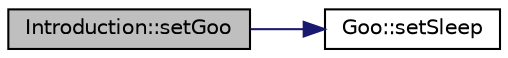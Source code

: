 digraph G
{
  edge [fontname="Helvetica",fontsize="10",labelfontname="Helvetica",labelfontsize="10"];
  node [fontname="Helvetica",fontsize="10",shape=record];
  rankdir="LR";
  Node1 [label="Introduction::setGoo",height=0.2,width=0.4,color="black", fillcolor="grey75", style="filled" fontcolor="black"];
  Node1 -> Node2 [color="midnightblue",fontsize="10",style="solid",fontname="Helvetica"];
  Node2 [label="Goo::setSleep",height=0.2,width=0.4,color="black", fillcolor="white", style="filled",URL="$d5/d5d/classGoo.html#a38390053e4bc7efae3023b6b181235b7"];
}
